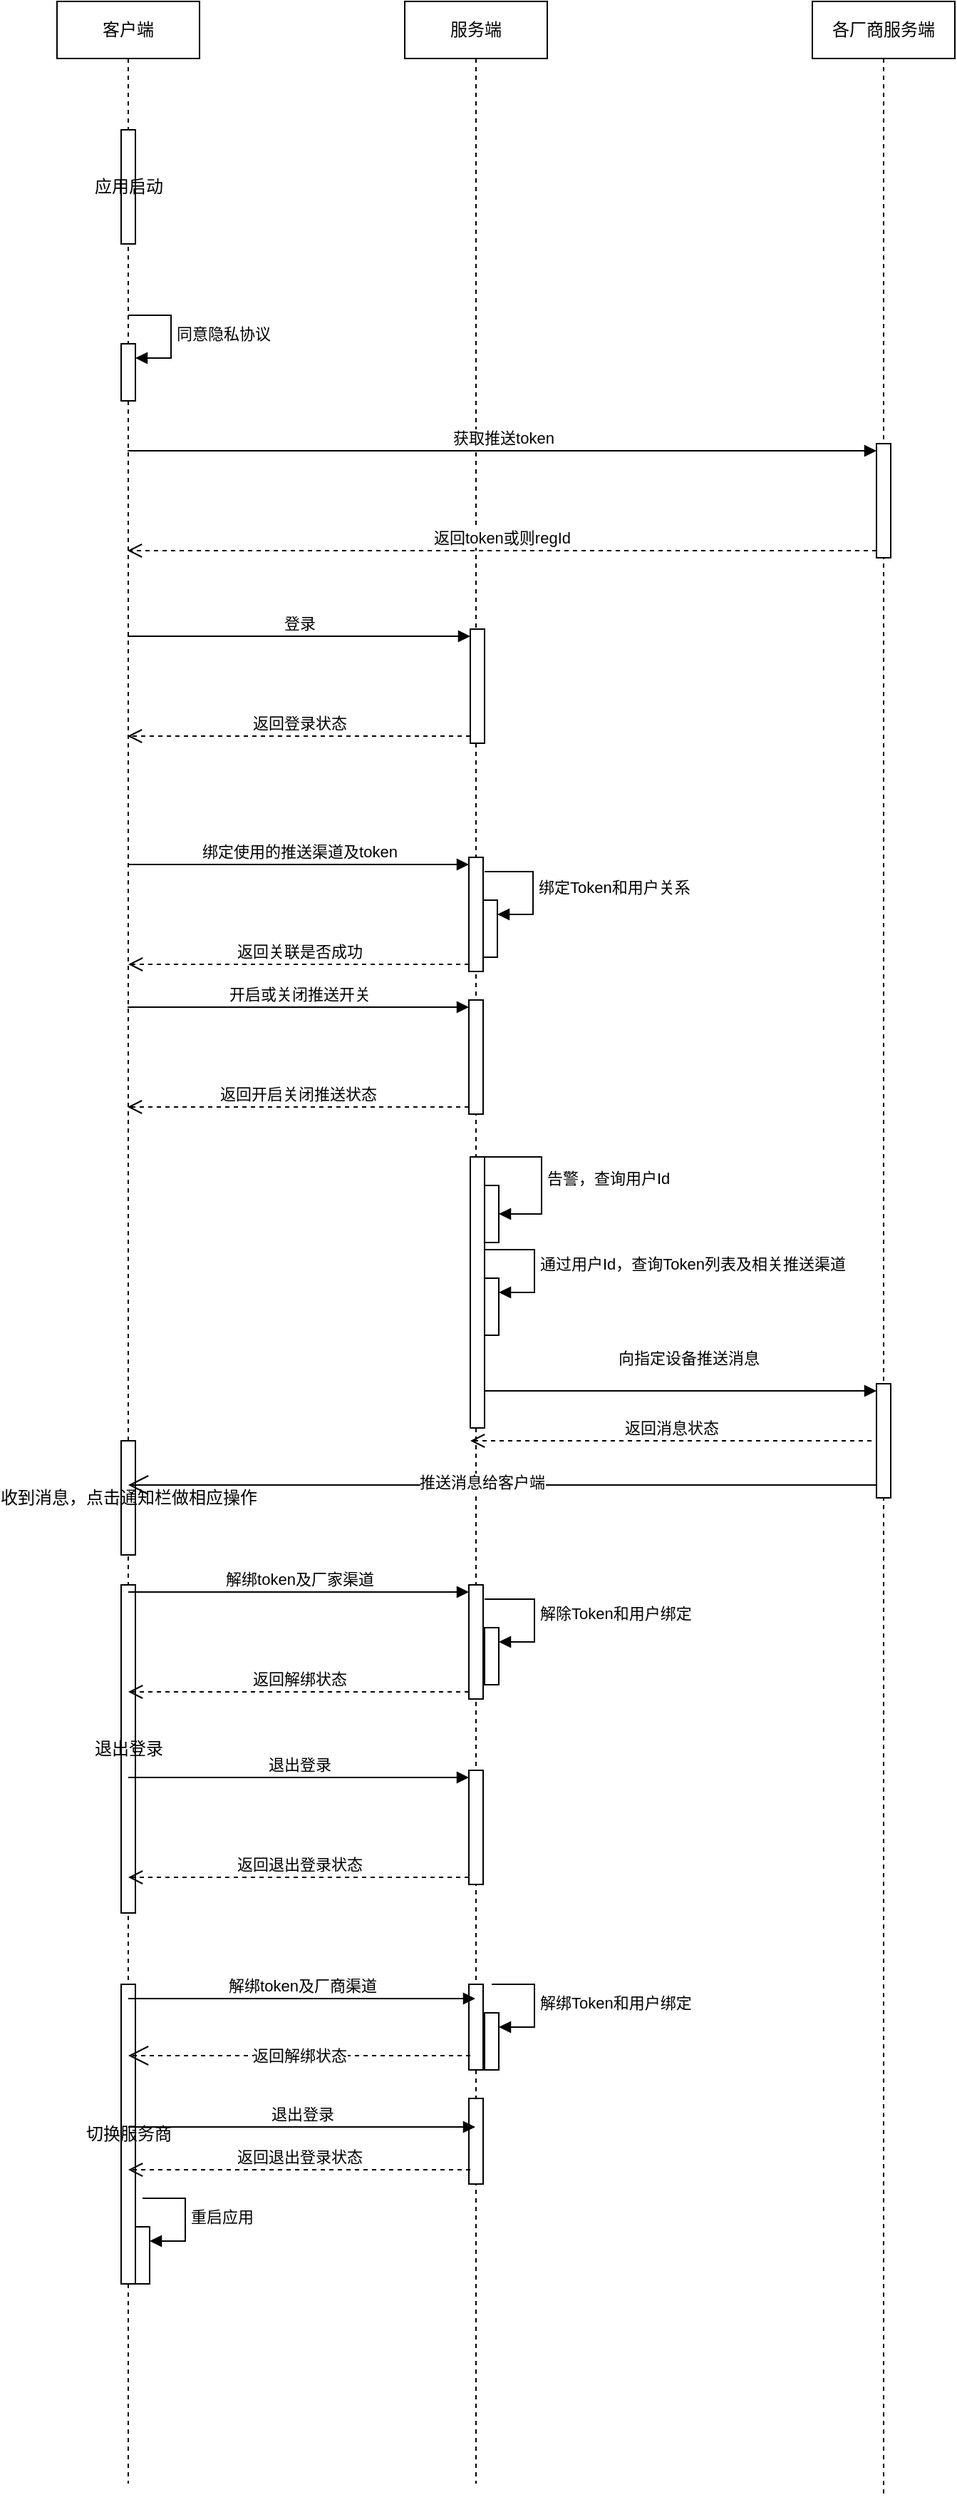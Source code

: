 <mxfile version="22.0.4" type="github">
  <diagram name="第 1 页" id="6-j45o7W-66angElEHuD">
    <mxGraphModel dx="1434" dy="790" grid="1" gridSize="10" guides="1" tooltips="1" connect="1" arrows="1" fold="1" page="1" pageScale="1" pageWidth="827" pageHeight="1169" math="0" shadow="0">
      <root>
        <mxCell id="0" />
        <mxCell id="1" parent="0" />
        <mxCell id="sv7yGNRD_cg-8nogzaBN-1" value="客户端" style="shape=umlLifeline;perimeter=lifelinePerimeter;whiteSpace=wrap;html=1;container=1;dropTarget=0;collapsible=0;recursiveResize=0;outlineConnect=0;portConstraint=eastwest;newEdgeStyle={&quot;curved&quot;:0,&quot;rounded&quot;:0};" parent="1" vertex="1">
          <mxGeometry x="70" y="80" width="100" height="1740" as="geometry" />
        </mxCell>
        <mxCell id="sv7yGNRD_cg-8nogzaBN-4" value="应用启动" style="html=1;points=[[0,0,0,0,5],[0,1,0,0,-5],[1,0,0,0,5],[1,1,0,0,-5]];perimeter=orthogonalPerimeter;outlineConnect=0;targetShapes=umlLifeline;portConstraint=eastwest;newEdgeStyle={&quot;curved&quot;:0,&quot;rounded&quot;:0};" parent="sv7yGNRD_cg-8nogzaBN-1" vertex="1">
          <mxGeometry x="45" y="90" width="10" height="80" as="geometry" />
        </mxCell>
        <mxCell id="sv7yGNRD_cg-8nogzaBN-7" value="" style="html=1;points=[[0,0,0,0,5],[0,1,0,0,-5],[1,0,0,0,5],[1,1,0,0,-5]];perimeter=orthogonalPerimeter;outlineConnect=0;targetShapes=umlLifeline;portConstraint=eastwest;newEdgeStyle={&quot;curved&quot;:0,&quot;rounded&quot;:0};" parent="sv7yGNRD_cg-8nogzaBN-1" vertex="1">
          <mxGeometry x="45" y="240" width="10" height="40" as="geometry" />
        </mxCell>
        <mxCell id="sv7yGNRD_cg-8nogzaBN-8" value="同意隐私协议" style="html=1;align=left;spacingLeft=2;endArrow=block;rounded=0;edgeStyle=orthogonalEdgeStyle;curved=0;rounded=0;" parent="sv7yGNRD_cg-8nogzaBN-1" target="sv7yGNRD_cg-8nogzaBN-7" edge="1">
          <mxGeometry relative="1" as="geometry">
            <mxPoint x="50" y="220" as="sourcePoint" />
            <Array as="points">
              <mxPoint x="80" y="250" />
            </Array>
          </mxGeometry>
        </mxCell>
        <mxCell id="sv7yGNRD_cg-8nogzaBN-24" value="收到消息，点击通知栏做相应操作" style="html=1;points=[[0,0,0,0,5],[0,1,0,0,-5],[1,0,0,0,5],[1,1,0,0,-5]];perimeter=orthogonalPerimeter;outlineConnect=0;targetShapes=umlLifeline;portConstraint=eastwest;newEdgeStyle={&quot;curved&quot;:0,&quot;rounded&quot;:0};" parent="sv7yGNRD_cg-8nogzaBN-1" vertex="1">
          <mxGeometry x="45" y="1009" width="10" height="80" as="geometry" />
        </mxCell>
        <mxCell id="DIlMTladKK_tDg8o12hu-1" value="退出登录" style="html=1;points=[[0,0,0,0,5],[0,1,0,0,-5],[1,0,0,0,5],[1,1,0,0,-5]];perimeter=orthogonalPerimeter;outlineConnect=0;targetShapes=umlLifeline;portConstraint=eastwest;newEdgeStyle={&quot;curved&quot;:0,&quot;rounded&quot;:0};" parent="sv7yGNRD_cg-8nogzaBN-1" vertex="1">
          <mxGeometry x="45" y="1110" width="10" height="230" as="geometry" />
        </mxCell>
        <mxCell id="DIlMTladKK_tDg8o12hu-6" value="切换服务商" style="html=1;points=[[0,0,0,0,5],[0,1,0,0,-5],[1,0,0,0,5],[1,1,0,0,-5]];perimeter=orthogonalPerimeter;outlineConnect=0;targetShapes=umlLifeline;portConstraint=eastwest;newEdgeStyle={&quot;curved&quot;:0,&quot;rounded&quot;:0};" parent="sv7yGNRD_cg-8nogzaBN-1" vertex="1">
          <mxGeometry x="45" y="1390" width="10" height="210" as="geometry" />
        </mxCell>
        <mxCell id="DIlMTladKK_tDg8o12hu-22" value="" style="html=1;points=[[0,0,0,0,5],[0,1,0,0,-5],[1,0,0,0,5],[1,1,0,0,-5]];perimeter=orthogonalPerimeter;outlineConnect=0;targetShapes=umlLifeline;portConstraint=eastwest;newEdgeStyle={&quot;curved&quot;:0,&quot;rounded&quot;:0};" parent="sv7yGNRD_cg-8nogzaBN-1" vertex="1">
          <mxGeometry x="55" y="1560" width="10" height="40" as="geometry" />
        </mxCell>
        <mxCell id="DIlMTladKK_tDg8o12hu-23" value="重启应用" style="html=1;align=left;spacingLeft=2;endArrow=block;rounded=0;edgeStyle=orthogonalEdgeStyle;curved=0;rounded=0;" parent="sv7yGNRD_cg-8nogzaBN-1" target="DIlMTladKK_tDg8o12hu-22" edge="1">
          <mxGeometry relative="1" as="geometry">
            <mxPoint x="60" y="1540" as="sourcePoint" />
            <Array as="points">
              <mxPoint x="90" y="1570" />
            </Array>
          </mxGeometry>
        </mxCell>
        <mxCell id="sv7yGNRD_cg-8nogzaBN-2" value="服务端" style="shape=umlLifeline;perimeter=lifelinePerimeter;whiteSpace=wrap;html=1;container=1;dropTarget=0;collapsible=0;recursiveResize=0;outlineConnect=0;portConstraint=eastwest;newEdgeStyle={&quot;curved&quot;:0,&quot;rounded&quot;:0};" parent="1" vertex="1">
          <mxGeometry x="314" y="80" width="100" height="1740" as="geometry" />
        </mxCell>
        <mxCell id="sv7yGNRD_cg-8nogzaBN-15" value="" style="html=1;points=[[0,0,0,0,5],[0,1,0,0,-5],[1,0,0,0,5],[1,1,0,0,-5]];perimeter=orthogonalPerimeter;outlineConnect=0;targetShapes=umlLifeline;portConstraint=eastwest;newEdgeStyle={&quot;curved&quot;:0,&quot;rounded&quot;:0};" parent="sv7yGNRD_cg-8nogzaBN-2" vertex="1">
          <mxGeometry x="45" y="600" width="10" height="80" as="geometry" />
        </mxCell>
        <mxCell id="sv7yGNRD_cg-8nogzaBN-19" value="" style="html=1;points=[[0,0,0,0,5],[0,1,0,0,-5],[1,0,0,0,5],[1,1,0,0,-5]];perimeter=orthogonalPerimeter;outlineConnect=0;targetShapes=umlLifeline;portConstraint=eastwest;newEdgeStyle={&quot;curved&quot;:0,&quot;rounded&quot;:0};" parent="sv7yGNRD_cg-8nogzaBN-2" vertex="1">
          <mxGeometry x="46" y="810" width="10" height="190" as="geometry" />
        </mxCell>
        <mxCell id="sv7yGNRD_cg-8nogzaBN-29" value="" style="html=1;points=[[0,0,0,0,5],[0,1,0,0,-5],[1,0,0,0,5],[1,1,0,0,-5]];perimeter=orthogonalPerimeter;outlineConnect=0;targetShapes=umlLifeline;portConstraint=eastwest;newEdgeStyle={&quot;curved&quot;:0,&quot;rounded&quot;:0};" parent="sv7yGNRD_cg-8nogzaBN-2" vertex="1">
          <mxGeometry x="45" y="1110" width="10" height="80" as="geometry" />
        </mxCell>
        <mxCell id="ZP5Zvn0at6DC-guyt6DE-2" value="" style="html=1;points=[[0,0,0,0,5],[0,1,0,0,-5],[1,0,0,0,5],[1,1,0,0,-5]];perimeter=orthogonalPerimeter;outlineConnect=0;targetShapes=umlLifeline;portConstraint=eastwest;newEdgeStyle={&quot;curved&quot;:0,&quot;rounded&quot;:0};" parent="sv7yGNRD_cg-8nogzaBN-2" vertex="1">
          <mxGeometry x="56" y="830" width="10" height="40" as="geometry" />
        </mxCell>
        <mxCell id="ZP5Zvn0at6DC-guyt6DE-3" value="告警，查询用户Id" style="html=1;align=left;spacingLeft=2;endArrow=block;rounded=0;edgeStyle=orthogonalEdgeStyle;curved=0;rounded=0;" parent="sv7yGNRD_cg-8nogzaBN-2" source="sv7yGNRD_cg-8nogzaBN-19" target="ZP5Zvn0at6DC-guyt6DE-2" edge="1">
          <mxGeometry relative="1" as="geometry">
            <mxPoint x="66" y="830" as="sourcePoint" />
            <Array as="points">
              <mxPoint x="96" y="810" />
              <mxPoint x="96" y="850" />
            </Array>
            <mxPoint as="offset" />
          </mxGeometry>
        </mxCell>
        <mxCell id="ZP5Zvn0at6DC-guyt6DE-6" value="" style="html=1;points=[[0,0,0,0,5],[0,1,0,0,-5],[1,0,0,0,5],[1,1,0,0,-5]];perimeter=orthogonalPerimeter;outlineConnect=0;targetShapes=umlLifeline;portConstraint=eastwest;newEdgeStyle={&quot;curved&quot;:0,&quot;rounded&quot;:0};" parent="sv7yGNRD_cg-8nogzaBN-2" vertex="1">
          <mxGeometry x="56" y="895" width="10" height="40" as="geometry" />
        </mxCell>
        <mxCell id="ZP5Zvn0at6DC-guyt6DE-7" value="通过用户Id，查询Token列表及相关推送渠道" style="html=1;align=left;spacingLeft=2;endArrow=block;rounded=0;edgeStyle=orthogonalEdgeStyle;curved=0;rounded=0;" parent="sv7yGNRD_cg-8nogzaBN-2" target="ZP5Zvn0at6DC-guyt6DE-6" edge="1">
          <mxGeometry relative="1" as="geometry">
            <mxPoint x="56" y="875" as="sourcePoint" />
            <Array as="points">
              <mxPoint x="91" y="905" />
            </Array>
          </mxGeometry>
        </mxCell>
        <mxCell id="ZP5Zvn0at6DC-guyt6DE-10" value="" style="html=1;points=[[0,0,0,0,5],[0,1,0,0,-5],[1,0,0,0,5],[1,1,0,0,-5]];perimeter=orthogonalPerimeter;outlineConnect=0;targetShapes=umlLifeline;portConstraint=eastwest;newEdgeStyle={&quot;curved&quot;:0,&quot;rounded&quot;:0};" parent="sv7yGNRD_cg-8nogzaBN-2" vertex="1">
          <mxGeometry x="55" y="630" width="10" height="40" as="geometry" />
        </mxCell>
        <mxCell id="ZP5Zvn0at6DC-guyt6DE-11" value="绑定Token和用户关系" style="html=1;align=left;spacingLeft=2;endArrow=block;rounded=0;edgeStyle=orthogonalEdgeStyle;curved=0;rounded=0;" parent="sv7yGNRD_cg-8nogzaBN-2" target="ZP5Zvn0at6DC-guyt6DE-10" edge="1">
          <mxGeometry relative="1" as="geometry">
            <mxPoint x="56" y="610" as="sourcePoint" />
            <Array as="points">
              <mxPoint x="90" y="640" />
            </Array>
          </mxGeometry>
        </mxCell>
        <mxCell id="ZP5Zvn0at6DC-guyt6DE-12" value="" style="html=1;points=[[0,0,0,0,5],[0,1,0,0,-5],[1,0,0,0,5],[1,1,0,0,-5]];perimeter=orthogonalPerimeter;outlineConnect=0;targetShapes=umlLifeline;portConstraint=eastwest;newEdgeStyle={&quot;curved&quot;:0,&quot;rounded&quot;:0};" parent="sv7yGNRD_cg-8nogzaBN-2" vertex="1">
          <mxGeometry x="56" y="1140" width="10" height="40" as="geometry" />
        </mxCell>
        <mxCell id="ZP5Zvn0at6DC-guyt6DE-13" value="解除Token和用户绑定" style="html=1;align=left;spacingLeft=2;endArrow=block;rounded=0;edgeStyle=orthogonalEdgeStyle;curved=0;rounded=0;" parent="sv7yGNRD_cg-8nogzaBN-2" target="ZP5Zvn0at6DC-guyt6DE-12" edge="1">
          <mxGeometry relative="1" as="geometry">
            <mxPoint x="56" y="1120" as="sourcePoint" />
            <Array as="points">
              <mxPoint x="91" y="1150" />
            </Array>
          </mxGeometry>
        </mxCell>
        <mxCell id="DIlMTladKK_tDg8o12hu-2" value="" style="html=1;points=[[0,0,0,0,5],[0,1,0,0,-5],[1,0,0,0,5],[1,1,0,0,-5]];perimeter=orthogonalPerimeter;outlineConnect=0;targetShapes=umlLifeline;portConstraint=eastwest;newEdgeStyle={&quot;curved&quot;:0,&quot;rounded&quot;:0};" parent="sv7yGNRD_cg-8nogzaBN-2" vertex="1">
          <mxGeometry x="45" y="1240" width="10" height="80" as="geometry" />
        </mxCell>
        <mxCell id="DIlMTladKK_tDg8o12hu-7" value="" style="html=1;points=[[0,0,0,0,5],[0,1,0,0,-5],[1,0,0,0,5],[1,1,0,0,-5]];perimeter=orthogonalPerimeter;outlineConnect=0;targetShapes=umlLifeline;portConstraint=eastwest;newEdgeStyle={&quot;curved&quot;:0,&quot;rounded&quot;:0};" parent="sv7yGNRD_cg-8nogzaBN-2" vertex="1">
          <mxGeometry x="45" y="1390" width="10" height="60" as="geometry" />
        </mxCell>
        <mxCell id="DIlMTladKK_tDg8o12hu-8" value="" style="html=1;points=[[0,0,0,0,5],[0,1,0,0,-5],[1,0,0,0,5],[1,1,0,0,-5]];perimeter=orthogonalPerimeter;outlineConnect=0;targetShapes=umlLifeline;portConstraint=eastwest;newEdgeStyle={&quot;curved&quot;:0,&quot;rounded&quot;:0};" parent="sv7yGNRD_cg-8nogzaBN-2" vertex="1">
          <mxGeometry x="45" y="1470" width="10" height="60" as="geometry" />
        </mxCell>
        <mxCell id="DIlMTladKK_tDg8o12hu-13" value="" style="html=1;points=[[0,0,0,0,5],[0,1,0,0,-5],[1,0,0,0,5],[1,1,0,0,-5]];perimeter=orthogonalPerimeter;outlineConnect=0;targetShapes=umlLifeline;portConstraint=eastwest;newEdgeStyle={&quot;curved&quot;:0,&quot;rounded&quot;:0};" parent="sv7yGNRD_cg-8nogzaBN-2" vertex="1">
          <mxGeometry x="56" y="1410" width="10" height="40" as="geometry" />
        </mxCell>
        <mxCell id="DIlMTladKK_tDg8o12hu-14" value="解绑Token和用户绑定" style="html=1;align=left;spacingLeft=2;endArrow=block;rounded=0;edgeStyle=orthogonalEdgeStyle;curved=0;rounded=0;" parent="sv7yGNRD_cg-8nogzaBN-2" target="DIlMTladKK_tDg8o12hu-13" edge="1">
          <mxGeometry relative="1" as="geometry">
            <mxPoint x="61" y="1390" as="sourcePoint" />
            <Array as="points">
              <mxPoint x="91" y="1420" />
            </Array>
          </mxGeometry>
        </mxCell>
        <mxCell id="DIlMTladKK_tDg8o12hu-25" value="" style="html=1;points=[[0,0,0,0,5],[0,1,0,0,-5],[1,0,0,0,5],[1,1,0,0,-5]];perimeter=orthogonalPerimeter;outlineConnect=0;targetShapes=umlLifeline;portConstraint=eastwest;newEdgeStyle={&quot;curved&quot;:0,&quot;rounded&quot;:0};" parent="sv7yGNRD_cg-8nogzaBN-2" vertex="1">
          <mxGeometry x="45" y="700" width="10" height="80" as="geometry" />
        </mxCell>
        <mxCell id="DIlMTladKK_tDg8o12hu-26" value="开启或关闭推送开关" style="html=1;verticalAlign=bottom;endArrow=block;curved=0;rounded=0;entryX=0;entryY=0;entryDx=0;entryDy=5;" parent="sv7yGNRD_cg-8nogzaBN-2" target="DIlMTladKK_tDg8o12hu-25" edge="1">
          <mxGeometry relative="1" as="geometry">
            <mxPoint x="-194.5" y="705" as="sourcePoint" />
          </mxGeometry>
        </mxCell>
        <mxCell id="DIlMTladKK_tDg8o12hu-27" value="返回开启关闭推送状态" style="html=1;verticalAlign=bottom;endArrow=open;dashed=1;endSize=8;curved=0;rounded=0;exitX=0;exitY=1;exitDx=0;exitDy=-5;" parent="sv7yGNRD_cg-8nogzaBN-2" source="DIlMTladKK_tDg8o12hu-25" edge="1">
          <mxGeometry x="0.002" relative="1" as="geometry">
            <mxPoint x="-194.5" y="775" as="targetPoint" />
            <mxPoint as="offset" />
          </mxGeometry>
        </mxCell>
        <mxCell id="sv7yGNRD_cg-8nogzaBN-3" value="各厂商服务端" style="shape=umlLifeline;perimeter=lifelinePerimeter;whiteSpace=wrap;html=1;container=1;dropTarget=0;collapsible=0;recursiveResize=0;outlineConnect=0;portConstraint=eastwest;newEdgeStyle={&quot;curved&quot;:0,&quot;rounded&quot;:0};" parent="1" vertex="1">
          <mxGeometry x="600" y="80" width="100" height="1750" as="geometry" />
        </mxCell>
        <mxCell id="sv7yGNRD_cg-8nogzaBN-12" value="" style="html=1;points=[[0,0,0,0,5],[0,1,0,0,-5],[1,0,0,0,5],[1,1,0,0,-5]];perimeter=orthogonalPerimeter;outlineConnect=0;targetShapes=umlLifeline;portConstraint=eastwest;newEdgeStyle={&quot;curved&quot;:0,&quot;rounded&quot;:0};" parent="sv7yGNRD_cg-8nogzaBN-3" vertex="1">
          <mxGeometry x="45" y="310" width="10" height="80" as="geometry" />
        </mxCell>
        <mxCell id="sv7yGNRD_cg-8nogzaBN-21" value="" style="html=1;points=[[0,0,0,0,5],[0,1,0,0,-5],[1,0,0,0,5],[1,1,0,0,-5]];perimeter=orthogonalPerimeter;outlineConnect=0;targetShapes=umlLifeline;portConstraint=eastwest;newEdgeStyle={&quot;curved&quot;:0,&quot;rounded&quot;:0};" parent="sv7yGNRD_cg-8nogzaBN-3" vertex="1">
          <mxGeometry x="45" y="969" width="10" height="80" as="geometry" />
        </mxCell>
        <mxCell id="sv7yGNRD_cg-8nogzaBN-13" value="获取推送token" style="html=1;verticalAlign=bottom;endArrow=block;curved=0;rounded=0;entryX=0;entryY=0;entryDx=0;entryDy=5;" parent="1" target="sv7yGNRD_cg-8nogzaBN-12" edge="1">
          <mxGeometry relative="1" as="geometry">
            <mxPoint x="119.5" y="395" as="sourcePoint" />
          </mxGeometry>
        </mxCell>
        <mxCell id="sv7yGNRD_cg-8nogzaBN-14" value="返回token或则regId" style="html=1;verticalAlign=bottom;endArrow=open;dashed=1;endSize=8;curved=0;rounded=0;exitX=0;exitY=1;exitDx=0;exitDy=-5;" parent="1" source="sv7yGNRD_cg-8nogzaBN-12" edge="1">
          <mxGeometry relative="1" as="geometry">
            <mxPoint x="119.5" y="465" as="targetPoint" />
          </mxGeometry>
        </mxCell>
        <mxCell id="sv7yGNRD_cg-8nogzaBN-16" value="绑定使用的推送渠道及token" style="html=1;verticalAlign=bottom;endArrow=block;curved=0;rounded=0;entryX=0;entryY=0;entryDx=0;entryDy=5;" parent="1" source="sv7yGNRD_cg-8nogzaBN-1" target="sv7yGNRD_cg-8nogzaBN-15" edge="1">
          <mxGeometry relative="1" as="geometry">
            <mxPoint x="289" y="685" as="sourcePoint" />
          </mxGeometry>
        </mxCell>
        <mxCell id="sv7yGNRD_cg-8nogzaBN-17" value="返回关联是否成功" style="html=1;verticalAlign=bottom;endArrow=open;dashed=1;endSize=8;curved=0;rounded=0;exitX=0;exitY=1;exitDx=0;exitDy=-5;" parent="1" source="sv7yGNRD_cg-8nogzaBN-15" target="sv7yGNRD_cg-8nogzaBN-1" edge="1">
          <mxGeometry relative="1" as="geometry">
            <mxPoint x="289" y="755" as="targetPoint" />
          </mxGeometry>
        </mxCell>
        <mxCell id="sv7yGNRD_cg-8nogzaBN-22" value="向指定设备推送消息" style="html=1;verticalAlign=bottom;endArrow=block;curved=0;rounded=0;entryX=0;entryY=0;entryDx=0;entryDy=5;" parent="1" source="sv7yGNRD_cg-8nogzaBN-19" target="sv7yGNRD_cg-8nogzaBN-21" edge="1">
          <mxGeometry x="0.041" y="14" relative="1" as="geometry">
            <mxPoint x="380" y="1054" as="sourcePoint" />
            <mxPoint as="offset" />
          </mxGeometry>
        </mxCell>
        <mxCell id="sv7yGNRD_cg-8nogzaBN-23" value="返回消息状态" style="html=1;verticalAlign=bottom;endArrow=open;dashed=1;endSize=8;curved=0;rounded=0;exitX=0;exitY=1;exitDx=0;exitDy=-5;" parent="1" edge="1">
          <mxGeometry relative="1" as="geometry">
            <mxPoint x="360" y="1089" as="targetPoint" />
            <mxPoint x="641.5" y="1089" as="sourcePoint" />
          </mxGeometry>
        </mxCell>
        <mxCell id="sv7yGNRD_cg-8nogzaBN-30" value="解绑token及厂家渠道" style="html=1;verticalAlign=bottom;endArrow=block;curved=0;rounded=0;entryX=0;entryY=0;entryDx=0;entryDy=5;" parent="1" source="sv7yGNRD_cg-8nogzaBN-1" target="sv7yGNRD_cg-8nogzaBN-29" edge="1">
          <mxGeometry relative="1" as="geometry">
            <mxPoint x="290" y="1125" as="sourcePoint" />
          </mxGeometry>
        </mxCell>
        <mxCell id="sv7yGNRD_cg-8nogzaBN-31" value="返回解绑状态" style="html=1;verticalAlign=bottom;endArrow=open;dashed=1;endSize=8;curved=0;rounded=0;exitX=0;exitY=1;exitDx=0;exitDy=-5;" parent="1" source="sv7yGNRD_cg-8nogzaBN-29" target="sv7yGNRD_cg-8nogzaBN-1" edge="1">
          <mxGeometry relative="1" as="geometry">
            <mxPoint x="290" y="1195" as="targetPoint" />
          </mxGeometry>
        </mxCell>
        <mxCell id="sv7yGNRD_cg-8nogzaBN-9" value="" style="html=1;points=[[0,0,0,0,5],[0,1,0,0,-5],[1,0,0,0,5],[1,1,0,0,-5]];perimeter=orthogonalPerimeter;outlineConnect=0;targetShapes=umlLifeline;portConstraint=eastwest;newEdgeStyle={&quot;curved&quot;:0,&quot;rounded&quot;:0};" parent="1" vertex="1">
          <mxGeometry x="360" y="520" width="10" height="80" as="geometry" />
        </mxCell>
        <mxCell id="sv7yGNRD_cg-8nogzaBN-10" value="登录" style="html=1;verticalAlign=bottom;endArrow=block;curved=0;rounded=0;entryX=0;entryY=0;entryDx=0;entryDy=5;" parent="1" target="sv7yGNRD_cg-8nogzaBN-9" edge="1">
          <mxGeometry relative="1" as="geometry">
            <mxPoint x="119.5" y="525" as="sourcePoint" />
          </mxGeometry>
        </mxCell>
        <mxCell id="sv7yGNRD_cg-8nogzaBN-11" value="返回登录状态" style="html=1;verticalAlign=bottom;endArrow=open;dashed=1;endSize=8;curved=0;rounded=0;exitX=0;exitY=1;exitDx=0;exitDy=-5;" parent="1" source="sv7yGNRD_cg-8nogzaBN-9" edge="1">
          <mxGeometry relative="1" as="geometry">
            <mxPoint x="119.5" y="595" as="targetPoint" />
          </mxGeometry>
        </mxCell>
        <mxCell id="GY2-AC5ymq7YgEknMSqd-1" value="" style="endArrow=open;endFill=1;endSize=12;html=1;rounded=0;" parent="1" source="sv7yGNRD_cg-8nogzaBN-21" edge="1">
          <mxGeometry width="160" relative="1" as="geometry">
            <mxPoint x="640" y="1120" as="sourcePoint" />
            <mxPoint x="120" y="1120" as="targetPoint" />
          </mxGeometry>
        </mxCell>
        <mxCell id="GY2-AC5ymq7YgEknMSqd-2" value="推送消息给客户端" style="edgeLabel;html=1;align=center;verticalAlign=middle;resizable=0;points=[];" parent="GY2-AC5ymq7YgEknMSqd-1" vertex="1" connectable="0">
          <mxGeometry x="0.056" y="-2" relative="1" as="geometry">
            <mxPoint as="offset" />
          </mxGeometry>
        </mxCell>
        <mxCell id="DIlMTladKK_tDg8o12hu-3" value="退出登录" style="html=1;verticalAlign=bottom;endArrow=block;curved=0;rounded=0;entryX=0;entryY=0;entryDx=0;entryDy=5;" parent="1" source="sv7yGNRD_cg-8nogzaBN-1" target="DIlMTladKK_tDg8o12hu-2" edge="1">
          <mxGeometry relative="1" as="geometry">
            <mxPoint x="289" y="1325" as="sourcePoint" />
          </mxGeometry>
        </mxCell>
        <mxCell id="DIlMTladKK_tDg8o12hu-4" value="返回退出登录状态" style="html=1;verticalAlign=bottom;endArrow=open;dashed=1;endSize=8;curved=0;rounded=0;exitX=0;exitY=1;exitDx=0;exitDy=-5;" parent="1" source="DIlMTladKK_tDg8o12hu-2" target="sv7yGNRD_cg-8nogzaBN-1" edge="1">
          <mxGeometry relative="1" as="geometry">
            <mxPoint x="289" y="1395" as="targetPoint" />
          </mxGeometry>
        </mxCell>
        <mxCell id="DIlMTladKK_tDg8o12hu-10" value="解绑token及厂商渠道" style="html=1;verticalAlign=bottom;endArrow=block;curved=0;rounded=0;" parent="1" target="sv7yGNRD_cg-8nogzaBN-2" edge="1">
          <mxGeometry width="80" relative="1" as="geometry">
            <mxPoint x="120" y="1480" as="sourcePoint" />
            <mxPoint x="200" y="1480" as="targetPoint" />
          </mxGeometry>
        </mxCell>
        <mxCell id="DIlMTladKK_tDg8o12hu-12" value="返回解绑状态" style="endArrow=open;endSize=12;dashed=1;html=1;rounded=0;" parent="1" target="sv7yGNRD_cg-8nogzaBN-1" edge="1">
          <mxGeometry width="160" relative="1" as="geometry">
            <mxPoint x="360" y="1520" as="sourcePoint" />
            <mxPoint x="149.5" y="1520" as="targetPoint" />
          </mxGeometry>
        </mxCell>
        <mxCell id="DIlMTladKK_tDg8o12hu-18" value="退出登录" style="html=1;verticalAlign=bottom;endArrow=block;curved=0;rounded=0;" parent="1" target="sv7yGNRD_cg-8nogzaBN-2" edge="1">
          <mxGeometry width="80" relative="1" as="geometry">
            <mxPoint x="120" y="1570" as="sourcePoint" />
            <mxPoint x="200" y="1570" as="targetPoint" />
          </mxGeometry>
        </mxCell>
        <mxCell id="DIlMTladKK_tDg8o12hu-19" value="返回退出登录状态" style="html=1;verticalAlign=bottom;endArrow=open;dashed=1;endSize=8;curved=0;rounded=0;" parent="1" target="sv7yGNRD_cg-8nogzaBN-1" edge="1">
          <mxGeometry relative="1" as="geometry">
            <mxPoint x="360" y="1600" as="sourcePoint" />
            <mxPoint x="280" y="1600" as="targetPoint" />
          </mxGeometry>
        </mxCell>
      </root>
    </mxGraphModel>
  </diagram>
</mxfile>
